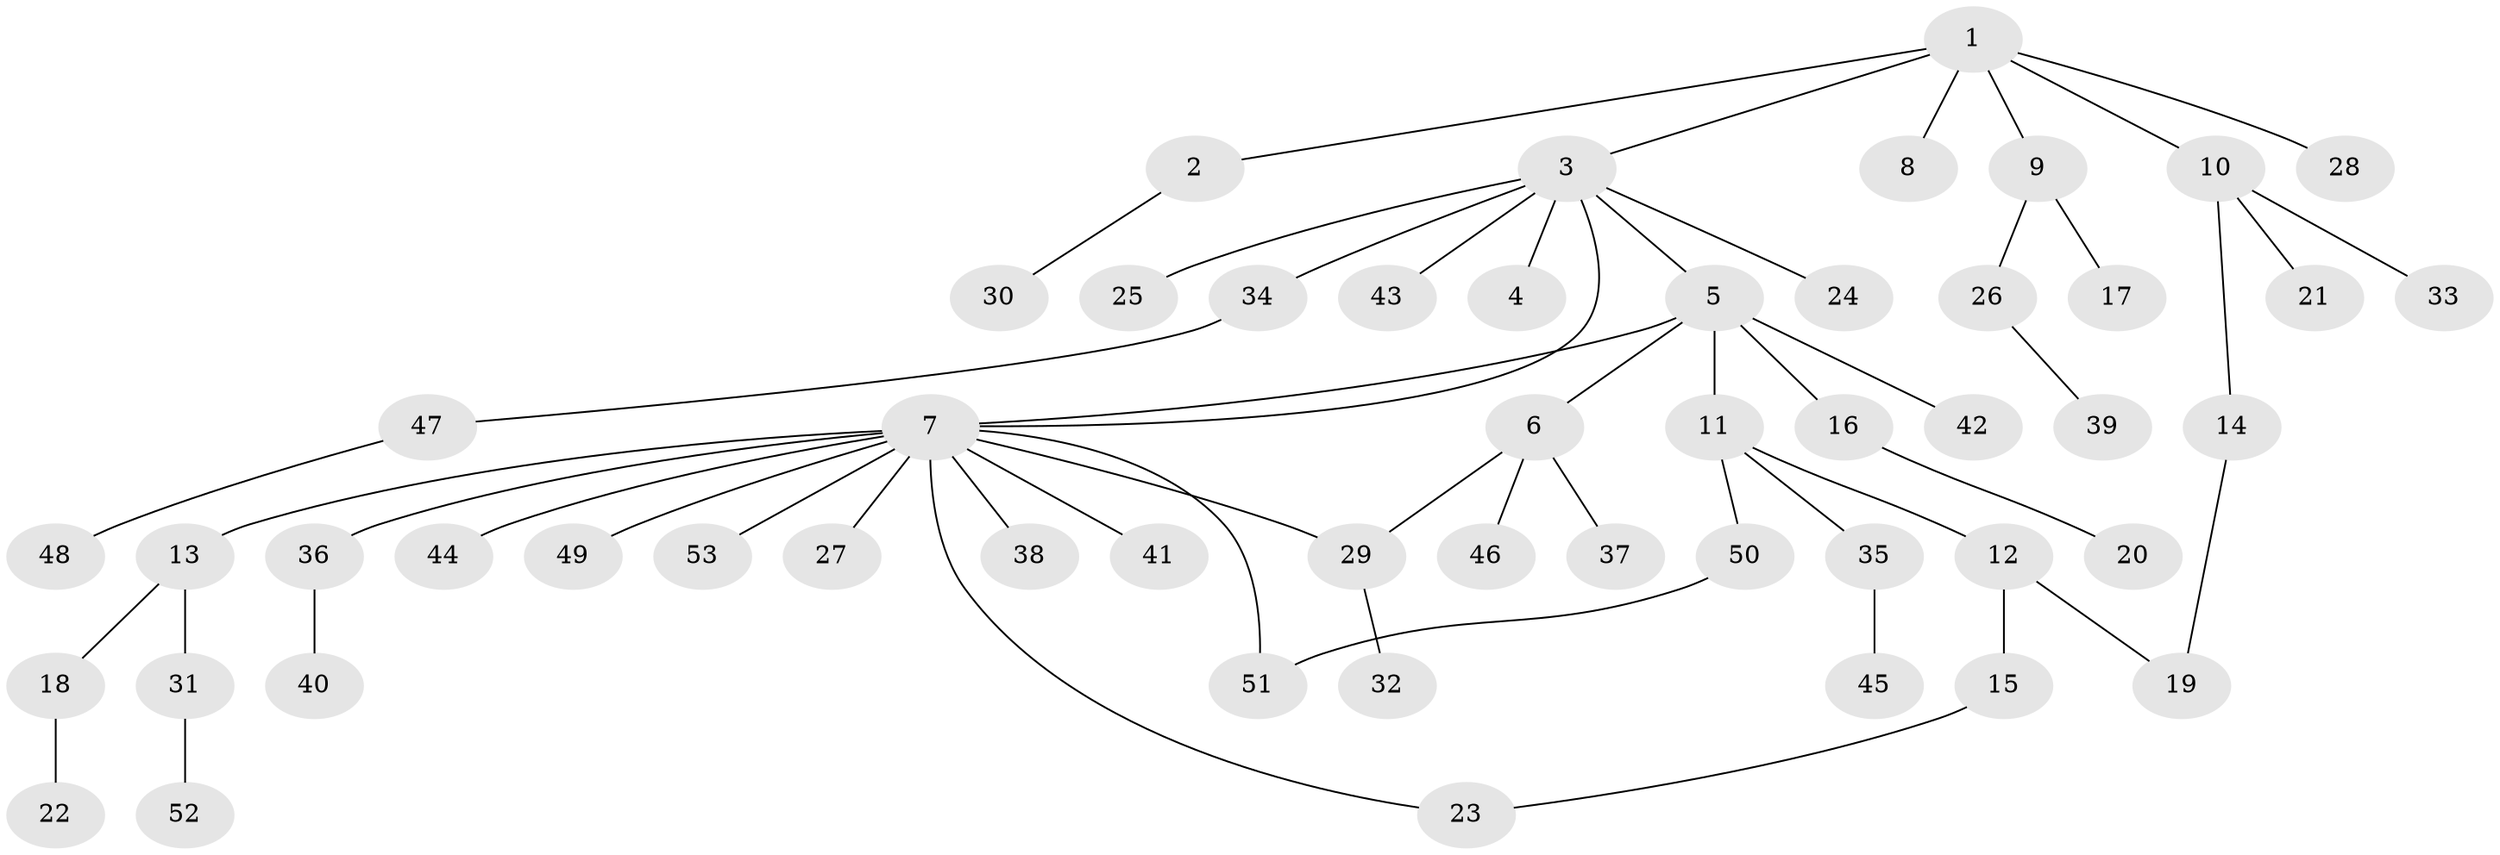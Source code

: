 // Generated by graph-tools (version 1.1) at 2025/35/03/09/25 02:35:25]
// undirected, 53 vertices, 57 edges
graph export_dot {
graph [start="1"]
  node [color=gray90,style=filled];
  1;
  2;
  3;
  4;
  5;
  6;
  7;
  8;
  9;
  10;
  11;
  12;
  13;
  14;
  15;
  16;
  17;
  18;
  19;
  20;
  21;
  22;
  23;
  24;
  25;
  26;
  27;
  28;
  29;
  30;
  31;
  32;
  33;
  34;
  35;
  36;
  37;
  38;
  39;
  40;
  41;
  42;
  43;
  44;
  45;
  46;
  47;
  48;
  49;
  50;
  51;
  52;
  53;
  1 -- 2;
  1 -- 3;
  1 -- 8;
  1 -- 9;
  1 -- 10;
  1 -- 28;
  2 -- 30;
  3 -- 4;
  3 -- 5;
  3 -- 7;
  3 -- 24;
  3 -- 25;
  3 -- 34;
  3 -- 43;
  5 -- 6;
  5 -- 7;
  5 -- 11;
  5 -- 16;
  5 -- 42;
  6 -- 29;
  6 -- 37;
  6 -- 46;
  7 -- 13;
  7 -- 23;
  7 -- 27;
  7 -- 29;
  7 -- 36;
  7 -- 38;
  7 -- 41;
  7 -- 44;
  7 -- 49;
  7 -- 51;
  7 -- 53;
  9 -- 17;
  9 -- 26;
  10 -- 14;
  10 -- 21;
  10 -- 33;
  11 -- 12;
  11 -- 35;
  11 -- 50;
  12 -- 15;
  12 -- 19;
  13 -- 18;
  13 -- 31;
  14 -- 19;
  15 -- 23;
  16 -- 20;
  18 -- 22;
  26 -- 39;
  29 -- 32;
  31 -- 52;
  34 -- 47;
  35 -- 45;
  36 -- 40;
  47 -- 48;
  50 -- 51;
}
